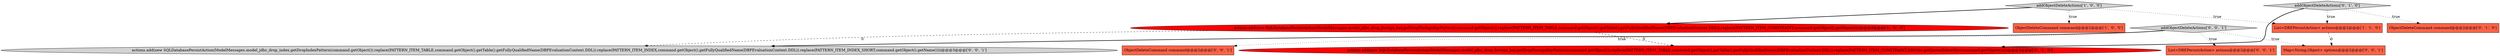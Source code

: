 digraph {
1 [style = filled, label = "addObjectDeleteActions['1', '0', '0']", fillcolor = lightgray, shape = diamond image = "AAA0AAABBB1BBB"];
2 [style = filled, label = "actions.add(new SQLDatabasePersistAction(ModelMessages.model_jdbc_drop_foreign_key,getDropForeignKeyPattern(command.getObject()).replace(PATTERN_ITEM_TABLE,command.getObject().getTable().getFullyQualifiedName(DBPEvaluationContext.DDL)).replace(PATTERN_ITEM_CONSTRAINT,command.getObject().getName())))@@@3@@@['1', '0', '0']", fillcolor = red, shape = ellipse image = "AAA1AAABBB1BBB"];
4 [style = filled, label = "addObjectDeleteActions['0', '1', '0']", fillcolor = lightgray, shape = diamond image = "AAA0AAABBB2BBB"];
9 [style = filled, label = "ObjectDeleteCommand command@@@2@@@['0', '0', '1']", fillcolor = tomato, shape = box image = "AAA0AAABBB3BBB"];
7 [style = filled, label = "actions.add(new SQLDatabasePersistAction(ModelMessages.model_jdbc_drop_index,getDropIndexPattern(command.getObject()).replace(PATTERN_ITEM_TABLE,command.getObject().getTable().getFullyQualifiedName(DBPEvaluationContext.DDL)).replace(PATTERN_ITEM_INDEX,command.getObject().getFullyQualifiedName(DBPEvaluationContext.DDL)).replace(PATTERN_ITEM_INDEX_SHORT,command.getObject().getName())))@@@3@@@['0', '0', '1']", fillcolor = lightgray, shape = ellipse image = "AAA0AAABBB3BBB"];
8 [style = filled, label = "List<DBEPersistAction> actions@@@2@@@['0', '0', '1']", fillcolor = tomato, shape = box image = "AAA0AAABBB3BBB"];
10 [style = filled, label = "addObjectDeleteActions['0', '0', '1']", fillcolor = lightgray, shape = diamond image = "AAA0AAABBB3BBB"];
3 [style = filled, label = "List<DBEPersistAction> actions@@@2@@@['1', '1', '0']", fillcolor = tomato, shape = box image = "AAA0AAABBB1BBB"];
0 [style = filled, label = "ObjectDeleteCommand command@@@2@@@['1', '0', '0']", fillcolor = tomato, shape = box image = "AAA0AAABBB1BBB"];
6 [style = filled, label = "actions.add(new SQLDatabasePersistAction(ModelMessages.model_jdbc_drop_foreign_key,getDropForeignKeyPattern(command.getObject()).replace(PATTERN_ITEM_TABLE,command.getObject().getTable().getFullyQualifiedName(DBPEvaluationContext.DDL)).replace(PATTERN_ITEM_CONSTRAINT,DBUtils.getQuotedIdentifier(command.getObject()))))@@@3@@@['0', '1', '0']", fillcolor = red, shape = ellipse image = "AAA1AAABBB2BBB"];
5 [style = filled, label = "ObjectDeleteCommand command@@@2@@@['0', '1', '0']", fillcolor = tomato, shape = box image = "AAA0AAABBB2BBB"];
11 [style = filled, label = "Map<String,Object> options@@@2@@@['0', '0', '1']", fillcolor = tomato, shape = box image = "AAA0AAABBB3BBB"];
4->5 [style = dotted, label="true"];
10->8 [style = dotted, label="true"];
1->2 [style = bold, label=""];
1->0 [style = dotted, label="true"];
4->3 [style = dotted, label="true"];
2->7 [style = dashed, label="0"];
10->9 [style = dotted, label="true"];
10->11 [style = dotted, label="true"];
4->6 [style = bold, label=""];
10->7 [style = bold, label=""];
3->11 [style = dashed, label="0"];
1->3 [style = dotted, label="true"];
2->6 [style = dashed, label="0"];
}
